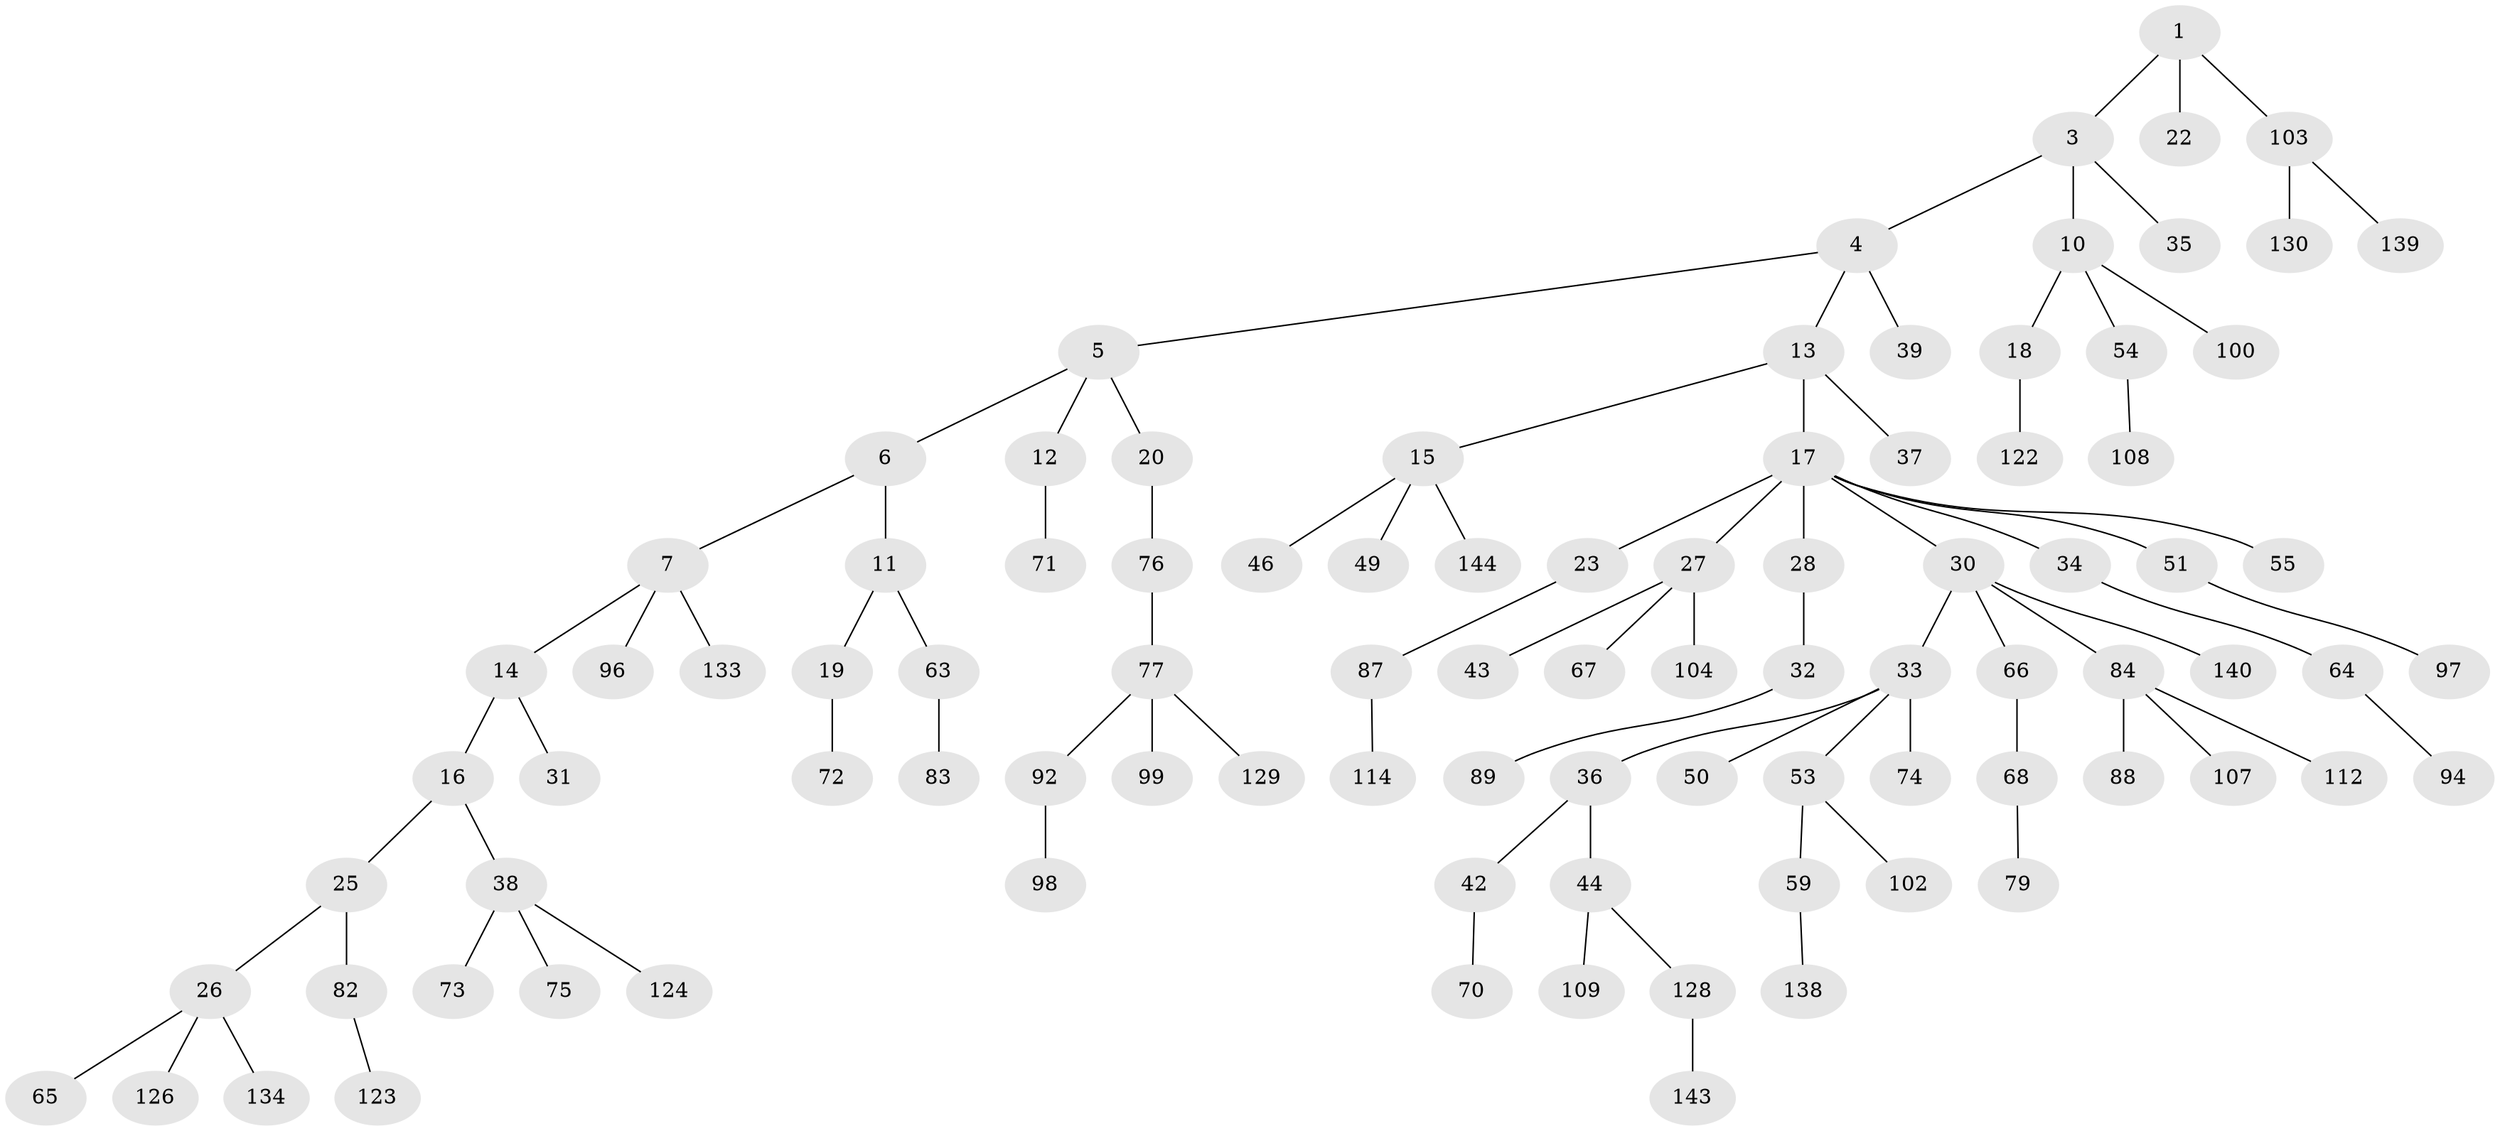 // original degree distribution, {4: 0.08275862068965517, 1: 0.4689655172413793, 3: 0.15172413793103448, 2: 0.25517241379310346, 5: 0.027586206896551724, 6: 0.013793103448275862}
// Generated by graph-tools (version 1.1) at 2025/42/03/06/25 10:42:05]
// undirected, 94 vertices, 93 edges
graph export_dot {
graph [start="1"]
  node [color=gray90,style=filled];
  1 [super="+2"];
  3 [super="+9"];
  4;
  5 [super="+8"];
  6 [super="+62"];
  7 [super="+95"];
  10 [super="+61"];
  11 [super="+45"];
  12;
  13 [super="+121"];
  14;
  15 [super="+85"];
  16 [super="+24"];
  17 [super="+21"];
  18;
  19 [super="+60"];
  20 [super="+29"];
  22;
  23 [super="+52"];
  25 [super="+81"];
  26 [super="+48"];
  27 [super="+58"];
  28 [super="+80"];
  30 [super="+90"];
  31 [super="+47"];
  32 [super="+117"];
  33 [super="+41"];
  34 [super="+40"];
  35 [super="+111"];
  36 [super="+145"];
  37;
  38 [super="+57"];
  39 [super="+106"];
  42;
  43;
  44 [super="+105"];
  46 [super="+132"];
  49 [super="+120"];
  50;
  51;
  53;
  54 [super="+56"];
  55;
  59 [super="+69"];
  63 [super="+93"];
  64;
  65;
  66 [super="+78"];
  67 [super="+91"];
  68 [super="+113"];
  70;
  71;
  72 [super="+115"];
  73;
  74;
  75;
  76;
  77 [super="+86"];
  79 [super="+142"];
  82;
  83 [super="+127"];
  84 [super="+101"];
  87 [super="+116"];
  88 [super="+125"];
  89;
  92;
  94;
  96 [super="+119"];
  97 [super="+110"];
  98 [super="+135"];
  99;
  100 [super="+118"];
  102;
  103 [super="+136"];
  104;
  107;
  108;
  109 [super="+137"];
  112;
  114;
  122;
  123;
  124;
  126;
  128 [super="+141"];
  129 [super="+131"];
  130;
  133;
  134;
  138;
  139;
  140;
  143;
  144;
  1 -- 3;
  1 -- 22;
  1 -- 103;
  3 -- 4;
  3 -- 10;
  3 -- 35;
  4 -- 5;
  4 -- 13;
  4 -- 39;
  5 -- 6;
  5 -- 20;
  5 -- 12;
  6 -- 7;
  6 -- 11;
  7 -- 14;
  7 -- 96;
  7 -- 133;
  10 -- 18;
  10 -- 54;
  10 -- 100;
  11 -- 19;
  11 -- 63;
  12 -- 71;
  13 -- 15;
  13 -- 17;
  13 -- 37;
  14 -- 16;
  14 -- 31;
  15 -- 46;
  15 -- 49;
  15 -- 144;
  16 -- 25;
  16 -- 38;
  17 -- 23;
  17 -- 27;
  17 -- 51;
  17 -- 55;
  17 -- 34;
  17 -- 28;
  17 -- 30;
  18 -- 122;
  19 -- 72;
  20 -- 76;
  23 -- 87;
  25 -- 26;
  25 -- 82;
  26 -- 134;
  26 -- 65;
  26 -- 126;
  27 -- 43;
  27 -- 67;
  27 -- 104;
  28 -- 32;
  30 -- 33;
  30 -- 66;
  30 -- 84;
  30 -- 140;
  32 -- 89;
  33 -- 36;
  33 -- 50;
  33 -- 53;
  33 -- 74;
  34 -- 64;
  36 -- 42;
  36 -- 44;
  38 -- 124;
  38 -- 73;
  38 -- 75;
  42 -- 70;
  44 -- 109;
  44 -- 128;
  51 -- 97;
  53 -- 59;
  53 -- 102;
  54 -- 108;
  59 -- 138;
  63 -- 83;
  64 -- 94;
  66 -- 68;
  68 -- 79;
  76 -- 77;
  77 -- 99;
  77 -- 129;
  77 -- 92;
  82 -- 123;
  84 -- 88;
  84 -- 107;
  84 -- 112;
  87 -- 114;
  92 -- 98;
  103 -- 130;
  103 -- 139;
  128 -- 143;
}
